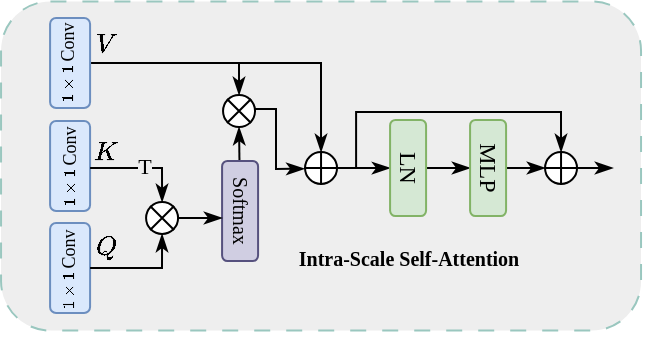 <mxfile version="26.1.1">
  <diagram name="第 1 页" id="s-5QhZZwYBaMaTvDLYHA">
    <mxGraphModel dx="442" dy="223" grid="1" gridSize="10" guides="1" tooltips="1" connect="1" arrows="1" fold="1" page="1" pageScale="1" pageWidth="827" pageHeight="1169" math="1" shadow="0">
      <root>
        <mxCell id="0" />
        <mxCell id="1" parent="0" />
        <mxCell id="uKrTivx29mjVBT3hBDGl-135" value="" style="rounded=1;whiteSpace=wrap;html=1;fontFamily=Times New Roman;fontSize=11;labelBackgroundColor=default;dashed=1;fillColor=#eeeeee;strokeColor=#9AC7BF;dashPattern=8 8;" vertex="1" parent="1">
          <mxGeometry x="273.52" y="544.7" width="320" height="164.6" as="geometry" />
        </mxCell>
        <mxCell id="uKrTivx29mjVBT3hBDGl-164" style="edgeStyle=orthogonalEdgeStyle;shape=connector;rounded=0;orthogonalLoop=1;jettySize=auto;html=1;entryX=0.5;entryY=0;entryDx=0;entryDy=0;strokeColor=default;align=center;verticalAlign=middle;fontFamily=Helvetica;fontSize=11;fontColor=default;labelBackgroundColor=default;endArrow=classicThin;endFill=1;" edge="1" parent="1" source="uKrTivx29mjVBT3hBDGl-77" target="uKrTivx29mjVBT3hBDGl-99">
          <mxGeometry relative="1" as="geometry">
            <Array as="points">
              <mxPoint x="434" y="576" />
            </Array>
          </mxGeometry>
        </mxCell>
        <mxCell id="uKrTivx29mjVBT3hBDGl-165" style="edgeStyle=orthogonalEdgeStyle;shape=connector;rounded=0;orthogonalLoop=1;jettySize=auto;html=1;entryX=0.5;entryY=0;entryDx=0;entryDy=0;strokeColor=default;align=center;verticalAlign=middle;fontFamily=Helvetica;fontSize=11;fontColor=default;labelBackgroundColor=default;endArrow=classicThin;endFill=1;" edge="1" parent="1" source="uKrTivx29mjVBT3hBDGl-77" target="uKrTivx29mjVBT3hBDGl-108">
          <mxGeometry relative="1" as="geometry">
            <Array as="points">
              <mxPoint x="393" y="576" />
            </Array>
          </mxGeometry>
        </mxCell>
        <mxCell id="uKrTivx29mjVBT3hBDGl-77" value="" style="rounded=1;whiteSpace=wrap;html=1;fontFamily=Times New Roman;fillColor=#dae8fc;strokeColor=#6c8ebf;horizontal=0;" vertex="1" parent="1">
          <mxGeometry x="298.04" y="553" width="20" height="45" as="geometry" />
        </mxCell>
        <mxCell id="uKrTivx29mjVBT3hBDGl-82" value="" style="rounded=1;whiteSpace=wrap;html=1;fontFamily=Times New Roman;fillColor=#dae8fc;strokeColor=#6c8ebf;" vertex="1" parent="1">
          <mxGeometry x="298.04" y="655.5" width="20" height="45" as="geometry" />
        </mxCell>
        <mxCell id="uKrTivx29mjVBT3hBDGl-80" value="" style="rounded=1;whiteSpace=wrap;html=1;fontFamily=Times New Roman;fillColor=#dae8fc;strokeColor=#6c8ebf;" vertex="1" parent="1">
          <mxGeometry x="298.04" y="604.5" width="20" height="45" as="geometry" />
        </mxCell>
        <mxCell id="uKrTivx29mjVBT3hBDGl-117" value="" style="group" vertex="1" connectable="0" parent="1">
          <mxGeometry x="297" y="653.5" width="20" height="51" as="geometry" />
        </mxCell>
        <mxCell id="uKrTivx29mjVBT3hBDGl-118" value="&lt;span style=&quot;font-family: &amp;quot;Times New Roman&amp;quot;;&quot;&gt;$$1\times1$$&lt;/span&gt;" style="text;html=1;align=center;verticalAlign=middle;whiteSpace=wrap;rounded=0;fontFamily=Helvetica;fontSize=8;fontColor=default;labelBackgroundColor=none;rotation=-90;" vertex="1" parent="uKrTivx29mjVBT3hBDGl-117">
          <mxGeometry x="-5" y="26" width="30" height="20" as="geometry" />
        </mxCell>
        <mxCell id="uKrTivx29mjVBT3hBDGl-119" value="Conv" style="text;html=1;align=center;verticalAlign=middle;whiteSpace=wrap;rounded=0;fontFamily=Times New Roman;fontSize=9;fontColor=default;labelBackgroundColor=none;rotation=-90;" vertex="1" parent="uKrTivx29mjVBT3hBDGl-117">
          <mxGeometry x="-5" y="5" width="30" height="20" as="geometry" />
        </mxCell>
        <mxCell id="uKrTivx29mjVBT3hBDGl-114" value="" style="group" vertex="1" connectable="0" parent="1">
          <mxGeometry x="298.04" y="602" width="20" height="51" as="geometry" />
        </mxCell>
        <mxCell id="uKrTivx29mjVBT3hBDGl-115" value="&lt;span style=&quot;font-family: &amp;quot;Times New Roman&amp;quot;;&quot;&gt;$$1\times1$$&lt;/span&gt;" style="text;html=1;align=center;verticalAlign=middle;whiteSpace=wrap;rounded=0;fontFamily=Helvetica;fontSize=8;fontColor=default;labelBackgroundColor=none;rotation=-90;" vertex="1" parent="uKrTivx29mjVBT3hBDGl-114">
          <mxGeometry x="-5" y="26" width="30" height="20" as="geometry" />
        </mxCell>
        <mxCell id="uKrTivx29mjVBT3hBDGl-116" value="Conv" style="text;html=1;align=center;verticalAlign=middle;whiteSpace=wrap;rounded=0;fontFamily=Times New Roman;fontSize=9;fontColor=default;labelBackgroundColor=none;rotation=-90;" vertex="1" parent="uKrTivx29mjVBT3hBDGl-114">
          <mxGeometry x="-5" y="5" width="30" height="20" as="geometry" />
        </mxCell>
        <mxCell id="uKrTivx29mjVBT3hBDGl-144" value="Intra-Scale Self-Attention" style="text;html=1;align=center;verticalAlign=middle;whiteSpace=wrap;rounded=0;fontFamily=Times New Roman;fontSize=10;fontStyle=1" vertex="1" parent="1">
          <mxGeometry x="416.79" y="661" width="120.5" height="23" as="geometry" />
        </mxCell>
        <mxCell id="uKrTivx29mjVBT3hBDGl-78" style="edgeStyle=orthogonalEdgeStyle;shape=connector;rounded=0;orthogonalLoop=1;jettySize=auto;html=1;entryX=0.5;entryY=0;entryDx=0;entryDy=0;strokeColor=default;align=center;verticalAlign=middle;fontFamily=Times New Roman;fontSize=11;fontColor=default;labelBackgroundColor=default;endArrow=classicThin;endFill=1;" edge="1" parent="1" source="uKrTivx29mjVBT3hBDGl-80" target="uKrTivx29mjVBT3hBDGl-94">
          <mxGeometry relative="1" as="geometry">
            <mxPoint x="354.04" y="643" as="targetPoint" />
            <Array as="points">
              <mxPoint x="354.04" y="628" />
            </Array>
          </mxGeometry>
        </mxCell>
        <mxCell id="uKrTivx29mjVBT3hBDGl-79" value="&lt;font face=&quot;Times New Roman&quot;&gt;T&lt;/font&gt;" style="edgeLabel;html=1;align=center;verticalAlign=middle;resizable=0;points=[];fontFamily=Helvetica;fontSize=11;fontColor=default;labelBackgroundColor=#EEEEEE;" vertex="1" connectable="0" parent="uKrTivx29mjVBT3hBDGl-78">
          <mxGeometry x="0.213" relative="1" as="geometry">
            <mxPoint x="-5" y="-1" as="offset" />
          </mxGeometry>
        </mxCell>
        <mxCell id="uKrTivx29mjVBT3hBDGl-81" style="edgeStyle=orthogonalEdgeStyle;shape=connector;rounded=0;orthogonalLoop=1;jettySize=auto;html=1;entryX=0.5;entryY=1;entryDx=0;entryDy=0;strokeColor=default;align=center;verticalAlign=middle;fontFamily=Times New Roman;fontSize=11;fontColor=default;labelBackgroundColor=default;endArrow=classicThin;endFill=1;" edge="1" parent="1" source="uKrTivx29mjVBT3hBDGl-82" target="uKrTivx29mjVBT3hBDGl-94">
          <mxGeometry relative="1" as="geometry">
            <mxPoint x="354.04" y="663" as="targetPoint" />
            <Array as="points">
              <mxPoint x="354.04" y="678" />
            </Array>
          </mxGeometry>
        </mxCell>
        <mxCell id="uKrTivx29mjVBT3hBDGl-83" style="shape=connector;rounded=0;orthogonalLoop=1;jettySize=auto;html=1;entryX=0.5;entryY=1;entryDx=0;entryDy=0;strokeColor=default;align=center;verticalAlign=middle;fontFamily=Helvetica;fontSize=11;fontColor=default;labelBackgroundColor=default;endArrow=classicThin;endFill=1;" edge="1" parent="1" source="uKrTivx29mjVBT3hBDGl-84" target="uKrTivx29mjVBT3hBDGl-108">
          <mxGeometry relative="1" as="geometry" />
        </mxCell>
        <mxCell id="uKrTivx29mjVBT3hBDGl-89" style="edgeStyle=orthogonalEdgeStyle;shape=connector;rounded=0;orthogonalLoop=1;jettySize=auto;html=1;entryX=1;entryY=0.5;entryDx=0;entryDy=0;strokeColor=default;align=center;verticalAlign=middle;fontFamily=Times New Roman;fontSize=11;fontColor=default;labelBackgroundColor=default;endArrow=classicThin;endFill=1;" edge="1" parent="1" source="uKrTivx29mjVBT3hBDGl-90" target="uKrTivx29mjVBT3hBDGl-92">
          <mxGeometry relative="1" as="geometry" />
        </mxCell>
        <mxCell id="uKrTivx29mjVBT3hBDGl-84" value="Softmax" style="rounded=1;whiteSpace=wrap;html=1;horizontal=0;flipV=0;flipH=0;rotation=-180;fontFamily=Times New Roman;fillColor=#d0cee2;strokeColor=#56517e;spacingTop=-2;fontSize=10;" vertex="1" parent="1">
          <mxGeometry x="384.04" y="624.5" width="18" height="50" as="geometry" />
        </mxCell>
        <mxCell id="uKrTivx29mjVBT3hBDGl-88" style="edgeStyle=orthogonalEdgeStyle;shape=connector;rounded=0;orthogonalLoop=1;jettySize=auto;html=1;entryX=1;entryY=0.5;entryDx=0;entryDy=0;strokeColor=default;align=center;verticalAlign=middle;fontFamily=Times New Roman;fontSize=11;fontColor=default;labelBackgroundColor=default;endArrow=classicThin;endFill=1;" edge="1" parent="1" target="uKrTivx29mjVBT3hBDGl-90">
          <mxGeometry relative="1" as="geometry">
            <mxPoint x="441.04" y="628.014" as="sourcePoint" />
          </mxGeometry>
        </mxCell>
        <mxCell id="uKrTivx29mjVBT3hBDGl-91" style="edgeStyle=orthogonalEdgeStyle;shape=connector;rounded=0;orthogonalLoop=1;jettySize=auto;html=1;entryX=0;entryY=0.5;entryDx=0;entryDy=0;strokeColor=default;align=center;verticalAlign=middle;fontFamily=Times New Roman;fontSize=11;fontColor=default;labelBackgroundColor=default;endArrow=classicThin;endFill=1;" edge="1" parent="1">
          <mxGeometry relative="1" as="geometry">
            <mxPoint x="526.04" y="628" as="sourcePoint" />
            <mxPoint x="545.52" y="628" as="targetPoint" />
          </mxGeometry>
        </mxCell>
        <mxCell id="uKrTivx29mjVBT3hBDGl-90" value="LN" style="rounded=1;whiteSpace=wrap;html=1;fontFamily=Times New Roman;horizontal=0;rotation=-180;fillColor=#d5e8d4;strokeColor=#82b366;" vertex="1" parent="1">
          <mxGeometry x="468.04" y="604" width="18" height="48" as="geometry" />
        </mxCell>
        <mxCell id="uKrTivx29mjVBT3hBDGl-93" value="" style="group;fontFamily=Times New Roman;" vertex="1" connectable="0" parent="1">
          <mxGeometry x="346.04" y="645" width="16" height="16" as="geometry" />
        </mxCell>
        <mxCell id="uKrTivx29mjVBT3hBDGl-94" value="" style="ellipse;whiteSpace=wrap;html=1;aspect=fixed;fontFamily=Times New Roman;" vertex="1" parent="uKrTivx29mjVBT3hBDGl-93">
          <mxGeometry width="16" height="16" as="geometry" />
        </mxCell>
        <mxCell id="uKrTivx29mjVBT3hBDGl-95" value="" style="shape=umlDestroy;whiteSpace=wrap;html=1;strokeWidth=1;targetShapes=umlLifeline;fontFamily=Times New Roman;fontSize=11;fontColor=default;labelBackgroundColor=default;" vertex="1" parent="uKrTivx29mjVBT3hBDGl-93">
          <mxGeometry x="2.004" y="2.004" width="12" height="12" as="geometry" />
        </mxCell>
        <mxCell id="uKrTivx29mjVBT3hBDGl-92" value="MLP" style="rounded=1;whiteSpace=wrap;html=1;fontFamily=Times New Roman;horizontal=0;rotation=-180;fillColor=#d5e8d4;strokeColor=#82b366;" vertex="1" parent="1">
          <mxGeometry x="508.04" y="604" width="18" height="48" as="geometry" />
        </mxCell>
        <mxCell id="uKrTivx29mjVBT3hBDGl-98" style="edgeStyle=orthogonalEdgeStyle;shape=connector;rounded=0;orthogonalLoop=1;jettySize=auto;html=1;entryX=0.5;entryY=0;entryDx=0;entryDy=0;strokeColor=default;align=center;verticalAlign=middle;fontFamily=Times New Roman;fontSize=11;fontColor=default;labelBackgroundColor=default;endArrow=classicThin;endFill=1;" edge="1" parent="1" source="uKrTivx29mjVBT3hBDGl-99" target="uKrTivx29mjVBT3hBDGl-101">
          <mxGeometry relative="1" as="geometry">
            <Array as="points">
              <mxPoint x="451.04" y="628" />
              <mxPoint x="451.04" y="600" />
              <mxPoint x="553.04" y="600" />
            </Array>
          </mxGeometry>
        </mxCell>
        <mxCell id="uKrTivx29mjVBT3hBDGl-99" value="" style="ellipse;whiteSpace=wrap;html=1;aspect=fixed;container=0;fontFamily=Times New Roman;" vertex="1" parent="1">
          <mxGeometry x="425.52" y="620" width="16" height="16" as="geometry" />
        </mxCell>
        <mxCell id="uKrTivx29mjVBT3hBDGl-100" value="" style="shape=umlDestroy;whiteSpace=wrap;html=1;strokeWidth=1;targetShapes=umlLifeline;fontFamily=Times New Roman;fontSize=11;fontColor=default;labelBackgroundColor=default;container=0;rotation=45;" vertex="1" parent="1">
          <mxGeometry x="427.524" y="622" width="12" height="12" as="geometry" />
        </mxCell>
        <mxCell id="uKrTivx29mjVBT3hBDGl-103" style="edgeStyle=orthogonalEdgeStyle;shape=connector;rounded=0;orthogonalLoop=1;jettySize=auto;html=1;entryX=1;entryY=0.5;entryDx=0;entryDy=0;strokeColor=default;align=center;verticalAlign=middle;fontFamily=Times New Roman;fontSize=11;fontColor=default;labelBackgroundColor=default;endArrow=classicThin;endFill=1;" edge="1" parent="1">
          <mxGeometry relative="1" as="geometry">
            <mxPoint x="362.044" y="653" as="sourcePoint" />
            <mxPoint x="384.04" y="653" as="targetPoint" />
          </mxGeometry>
        </mxCell>
        <mxCell id="uKrTivx29mjVBT3hBDGl-130" value="&lt;span style=&quot;font-size: 13px;&quot;&gt;$$Q$$&lt;/span&gt;" style="text;html=1;align=center;verticalAlign=middle;whiteSpace=wrap;rounded=0;fontFamily=Times New Roman;fontSize=11;fontColor=default;labelBackgroundColor=none;" vertex="1" parent="1">
          <mxGeometry x="318" y="656.5" width="16" height="20" as="geometry" />
        </mxCell>
        <mxCell id="uKrTivx29mjVBT3hBDGl-131" value="&lt;span style=&quot;font-size: 13px;&quot;&gt;$$K$$&lt;/span&gt;" style="text;html=1;align=center;verticalAlign=middle;whiteSpace=wrap;rounded=0;fontFamily=Times New Roman;fontSize=11;fontColor=default;labelBackgroundColor=none;" vertex="1" parent="1">
          <mxGeometry x="317.52" y="608.51" width="16" height="20" as="geometry" />
        </mxCell>
        <mxCell id="uKrTivx29mjVBT3hBDGl-145" value="&lt;span style=&quot;font-size: 13px;&quot;&gt;$$V$$&lt;/span&gt;" style="text;html=1;align=center;verticalAlign=middle;whiteSpace=wrap;rounded=0;fontFamily=Times New Roman;fontSize=11;fontColor=default;labelBackgroundColor=none;" vertex="1" parent="1">
          <mxGeometry x="318.04" y="556" width="16" height="20" as="geometry" />
        </mxCell>
        <mxCell id="uKrTivx29mjVBT3hBDGl-159" style="rounded=0;orthogonalLoop=1;jettySize=auto;html=1;entryX=-0.082;entryY=0.552;entryDx=0;entryDy=0;endArrow=classicThin;endFill=1;entryPerimeter=0;" edge="1" parent="1">
          <mxGeometry relative="1" as="geometry">
            <mxPoint x="400" y="598.51" as="sourcePoint" />
            <mxPoint x="425.208" y="628.342" as="targetPoint" />
            <Array as="points">
              <mxPoint x="411" y="598.51" />
              <mxPoint x="411" y="628.51" />
            </Array>
          </mxGeometry>
        </mxCell>
        <mxCell id="uKrTivx29mjVBT3hBDGl-108" value="" style="ellipse;whiteSpace=wrap;html=1;aspect=fixed;container=0;fontFamily=Times New Roman;" vertex="1" parent="1">
          <mxGeometry x="384.52" y="591.51" width="16" height="16" as="geometry" />
        </mxCell>
        <mxCell id="uKrTivx29mjVBT3hBDGl-158" value="" style="shape=umlDestroy;whiteSpace=wrap;html=1;strokeWidth=1;targetShapes=umlLifeline;fontFamily=Times New Roman;fontSize=11;fontColor=default;labelBackgroundColor=default;" vertex="1" parent="1">
          <mxGeometry x="386.524" y="593.504" width="12" height="12" as="geometry" />
        </mxCell>
        <mxCell id="uKrTivx29mjVBT3hBDGl-101" value="" style="ellipse;whiteSpace=wrap;html=1;aspect=fixed;container=0;fontFamily=Times New Roman;" vertex="1" parent="1">
          <mxGeometry x="545.52" y="620" width="16" height="16" as="geometry" />
        </mxCell>
        <mxCell id="uKrTivx29mjVBT3hBDGl-102" value="" style="shape=umlDestroy;whiteSpace=wrap;html=1;strokeWidth=1;targetShapes=umlLifeline;fontFamily=Times New Roman;fontSize=11;fontColor=default;labelBackgroundColor=default;container=0;rotation=45;" vertex="1" parent="1">
          <mxGeometry x="547.524" y="622.004" width="12" height="12" as="geometry" />
        </mxCell>
        <mxCell id="uKrTivx29mjVBT3hBDGl-105" style="edgeStyle=orthogonalEdgeStyle;shape=connector;rounded=0;orthogonalLoop=1;jettySize=auto;html=1;entryX=0;entryY=0.5;entryDx=0;entryDy=0;strokeColor=default;align=center;verticalAlign=middle;fontFamily=Times New Roman;fontSize=11;fontColor=default;labelBackgroundColor=default;endArrow=classicThin;endFill=1;" edge="1" parent="1">
          <mxGeometry relative="1" as="geometry">
            <mxPoint x="560.04" y="628" as="sourcePoint" />
            <mxPoint x="579.52" y="628" as="targetPoint" />
          </mxGeometry>
        </mxCell>
        <mxCell id="uKrTivx29mjVBT3hBDGl-113" value="Conv" style="text;html=1;align=center;verticalAlign=middle;whiteSpace=wrap;rounded=0;fontFamily=Times New Roman;fontSize=9;fontColor=default;labelBackgroundColor=none;rotation=-90;" vertex="1" parent="1">
          <mxGeometry x="292.04" y="555" width="30" height="20" as="geometry" />
        </mxCell>
        <mxCell id="uKrTivx29mjVBT3hBDGl-112" value="&lt;span style=&quot;font-family: &amp;quot;Times New Roman&amp;quot;;&quot;&gt;$$1\times1$$&lt;/span&gt;" style="text;html=1;align=center;verticalAlign=middle;whiteSpace=wrap;rounded=0;fontFamily=Helvetica;fontSize=8;fontColor=default;labelBackgroundColor=none;rotation=-90;" vertex="1" parent="1">
          <mxGeometry x="292.04" y="576" width="30" height="20" as="geometry" />
        </mxCell>
      </root>
    </mxGraphModel>
  </diagram>
</mxfile>
